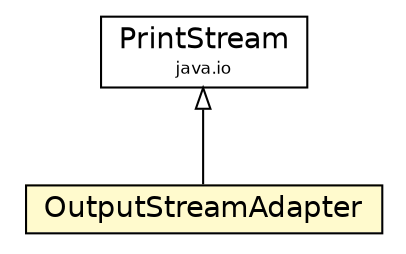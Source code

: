 #!/usr/local/bin/dot
#
# Class diagram 
# Generated by UMLGraph version 5.1 (http://www.umlgraph.org/)
#

digraph G {
	edge [fontname="Helvetica",fontsize=10,labelfontname="Helvetica",labelfontsize=10];
	node [fontname="Helvetica",fontsize=10,shape=plaintext];
	nodesep=0.25;
	ranksep=0.5;
	// jason.runtime.OutputStreamAdapter
	c47248 [label=<<table title="jason.runtime.OutputStreamAdapter" border="0" cellborder="1" cellspacing="0" cellpadding="2" port="p" bgcolor="lemonChiffon" href="./OutputStreamAdapter.html">
		<tr><td><table border="0" cellspacing="0" cellpadding="1">
<tr><td align="center" balign="center"> OutputStreamAdapter </td></tr>
		</table></td></tr>
		</table>>, fontname="Helvetica", fontcolor="black", fontsize=14.0];
	//jason.runtime.OutputStreamAdapter extends java.io.PrintStream
	c47334:p -> c47248:p [dir=back,arrowtail=empty];
	// java.io.PrintStream
	c47334 [label=<<table title="java.io.PrintStream" border="0" cellborder="1" cellspacing="0" cellpadding="2" port="p" href="http://java.sun.com/j2se/1.4.2/docs/api/java/io/PrintStream.html">
		<tr><td><table border="0" cellspacing="0" cellpadding="1">
<tr><td align="center" balign="center"> PrintStream </td></tr>
<tr><td align="center" balign="center"><font point-size="8.0"> java.io </font></td></tr>
		</table></td></tr>
		</table>>, fontname="Helvetica", fontcolor="black", fontsize=14.0];
}

